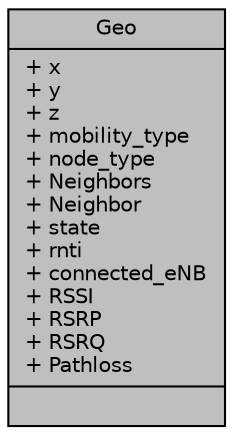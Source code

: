 digraph "Geo"
{
 // LATEX_PDF_SIZE
  edge [fontname="Helvetica",fontsize="10",labelfontname="Helvetica",labelfontsize="10"];
  node [fontname="Helvetica",fontsize="10",shape=record];
  Node1 [label="{Geo\n|+ x\l+ y\l+ z\l+ mobility_type\l+ node_type\l+ Neighbors\l+ Neighbor\l+ state\l+ rnti\l+ connected_eNB\l+ RSSI\l+ RSRP\l+ RSRQ\l+ Pathloss\l|}",height=0.2,width=0.4,color="black", fillcolor="grey75", style="filled", fontcolor="black",tooltip=" "];
}
